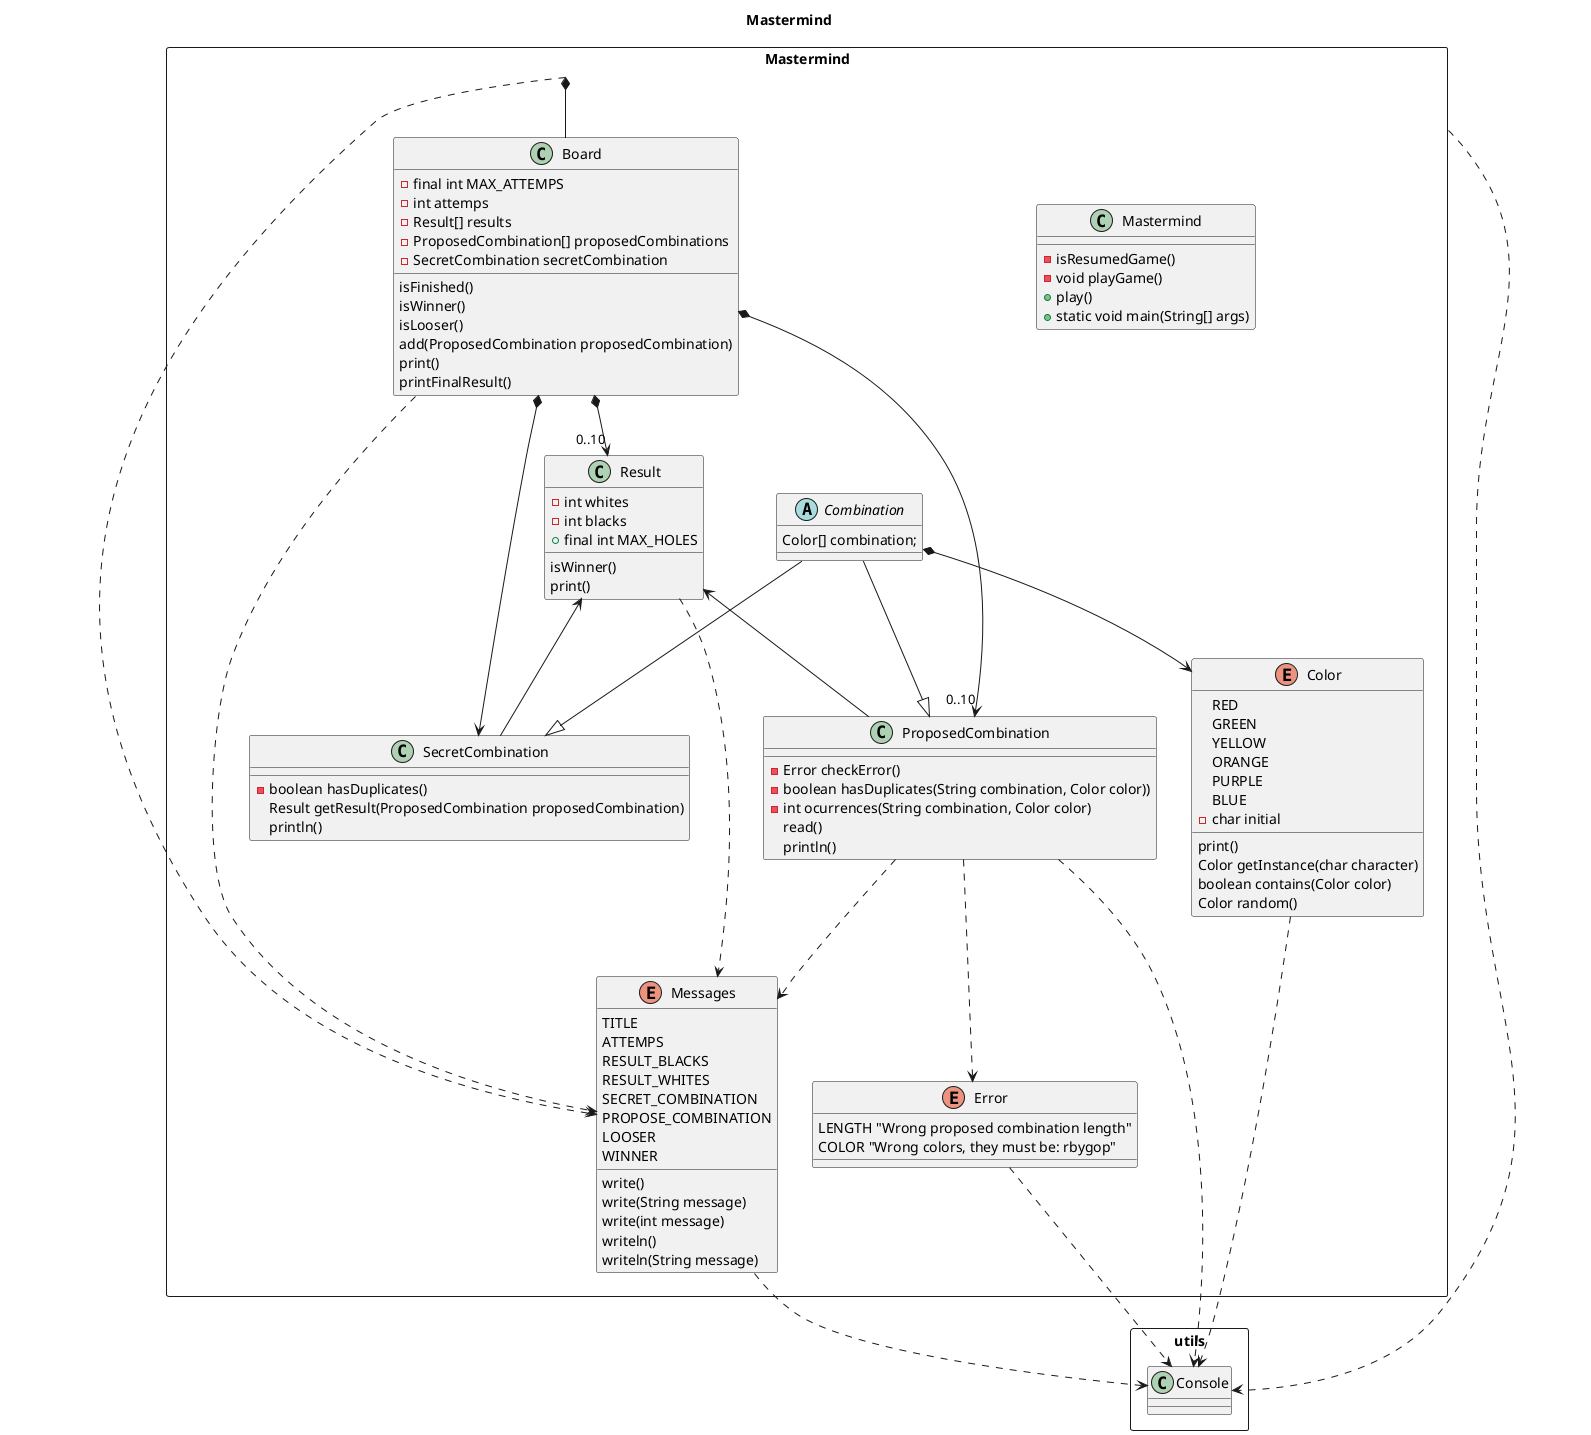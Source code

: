 @startuml

title Mastermind

package Mastermind <<Rectangle>> {

    class Mastermind {
        - isResumedGame()
        - void playGame()
        + play()
        + static void main(String[] args)
    }

    class Board {
        - final int MAX_ATTEMPS
        - int attemps
        - Result[] results
        - ProposedCombination[] proposedCombinations
        - SecretCombination secretCombination
        isFinished()
        isWinner()
        isLooser()
        add(ProposedCombination proposedCombination)
        print()
        printFinalResult()
    }

    abstract class Combination {
        Color[] combination;
    }

    class SecretCombination {
        - boolean hasDuplicates()
        Result getResult(ProposedCombination proposedCombination)
        println()
    }

    class ProposedCombination {
        - Error checkError()
        - boolean hasDuplicates(String combination, Color color))
        - int ocurrences(String combination, Color color)
        read()
        println()
    }
    class Result {
        - int whites
        - int blacks
        + final int MAX_HOLES
        isWinner()
        print()
    }
    enum Messages{
        TITLE
        ATTEMPS
        RESULT_BLACKS
        RESULT_WHITES
        SECRET_COMBINATION
        PROPOSE_COMBINATION
        LOOSER
        WINNER
        write()
        write(String message)
        write(int message)
        writeln()
        writeln(String message)
    }
    enum Color {
        RED
        GREEN
        YELLOW
        ORANGE
        PURPLE
        BLUE
        - char initial
        print()
        Color getInstance(char character)
        boolean contains(Color color)
        Color random()
    }
    enum Error {
        LENGTH "Wrong proposed combination length"
        COLOR "Wrong colors, they must be: rbygop"
    }
}

package utils <<Rectangle>> {
    class Console
}

Mastermind *-- Board
Board *--> "0..10" Result
Board *--> "0..10" ProposedCombination
Board *--> SecretCombination
Combination --|> SecretCombination
Combination --|> ProposedCombination
Result <-- SecretCombination
Result <-- ProposedCombination
ProposedCombination ..> Error
Combination *--> Color
Mastermind ..> Messages
Board ..> Messages
Result ..> Messages
ProposedCombination ..> Messages

Mastermind ..> Console
Color ..> Console
Error ..> Console
Messages ..> Console
ProposedCombination ..> Console

@enduml